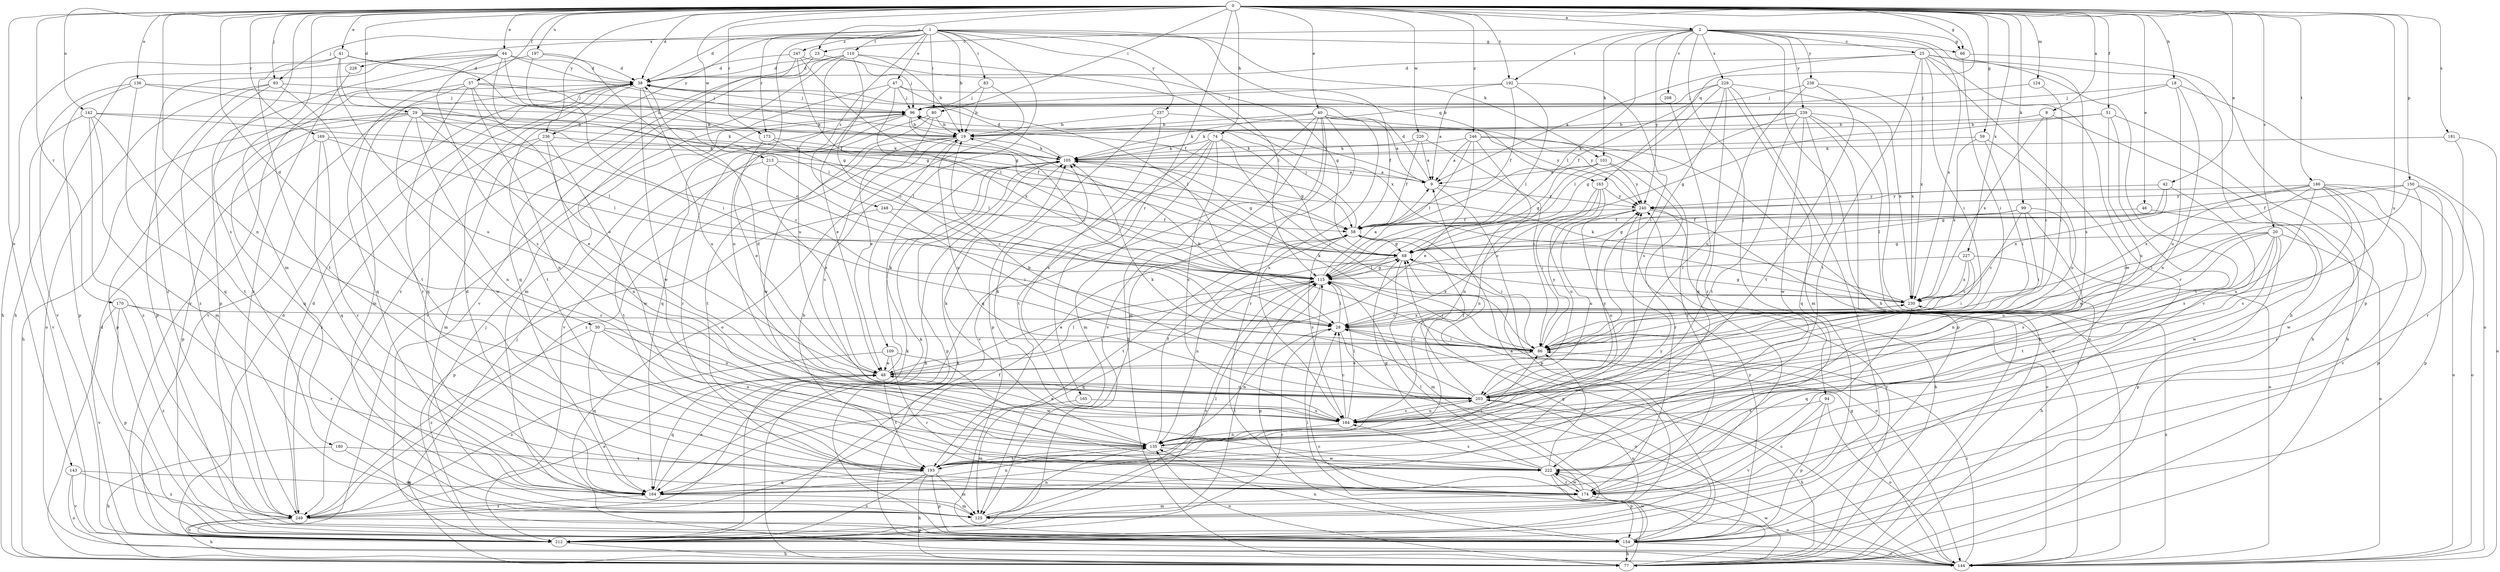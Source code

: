 strict digraph  {
0;
1;
2;
8;
9;
18;
19;
20;
23;
25;
28;
29;
30;
38;
40;
41;
42;
44;
46;
47;
48;
51;
57;
58;
59;
66;
68;
74;
77;
80;
83;
86;
93;
94;
96;
99;
101;
105;
109;
110;
115;
124;
125;
135;
136;
142;
143;
144;
150;
154;
163;
164;
165;
169;
170;
173;
174;
180;
181;
184;
186;
192;
193;
197;
203;
208;
212;
213;
220;
222;
227;
228;
229;
230;
236;
237;
238;
239;
240;
246;
247;
248;
249;
0 -> 2  [label=a];
0 -> 8  [label=a];
0 -> 18  [label=b];
0 -> 20  [label=c];
0 -> 23  [label=c];
0 -> 29  [label=d];
0 -> 30  [label=d];
0 -> 38  [label=d];
0 -> 40  [label=e];
0 -> 41  [label=e];
0 -> 42  [label=e];
0 -> 44  [label=e];
0 -> 46  [label=e];
0 -> 51  [label=f];
0 -> 57  [label=f];
0 -> 59  [label=g];
0 -> 66  [label=g];
0 -> 74  [label=h];
0 -> 80  [label=i];
0 -> 93  [label=j];
0 -> 99  [label=k];
0 -> 124  [label=m];
0 -> 125  [label=m];
0 -> 135  [label=n];
0 -> 136  [label=o];
0 -> 142  [label=o];
0 -> 143  [label=o];
0 -> 150  [label=p];
0 -> 163  [label=q];
0 -> 165  [label=r];
0 -> 169  [label=r];
0 -> 170  [label=r];
0 -> 173  [label=r];
0 -> 180  [label=s];
0 -> 181  [label=s];
0 -> 186  [label=t];
0 -> 192  [label=t];
0 -> 197  [label=u];
0 -> 203  [label=u];
0 -> 213  [label=w];
0 -> 220  [label=w];
0 -> 227  [label=x];
0 -> 236  [label=y];
0 -> 246  [label=z];
1 -> 19  [label=b];
1 -> 38  [label=d];
1 -> 47  [label=e];
1 -> 66  [label=g];
1 -> 80  [label=i];
1 -> 83  [label=i];
1 -> 93  [label=j];
1 -> 101  [label=k];
1 -> 109  [label=l];
1 -> 110  [label=l];
1 -> 115  [label=l];
1 -> 135  [label=n];
1 -> 163  [label=q];
1 -> 173  [label=r];
1 -> 228  [label=x];
1 -> 236  [label=y];
1 -> 237  [label=y];
1 -> 247  [label=z];
1 -> 248  [label=z];
2 -> 23  [label=c];
2 -> 25  [label=c];
2 -> 66  [label=g];
2 -> 77  [label=h];
2 -> 94  [label=j];
2 -> 101  [label=k];
2 -> 115  [label=l];
2 -> 184  [label=s];
2 -> 192  [label=t];
2 -> 208  [label=v];
2 -> 229  [label=x];
2 -> 230  [label=x];
2 -> 238  [label=y];
2 -> 239  [label=y];
2 -> 240  [label=y];
8 -> 19  [label=b];
8 -> 28  [label=c];
8 -> 77  [label=h];
8 -> 230  [label=x];
9 -> 38  [label=d];
9 -> 96  [label=j];
9 -> 154  [label=p];
9 -> 240  [label=y];
18 -> 19  [label=b];
18 -> 96  [label=j];
18 -> 135  [label=n];
18 -> 144  [label=o];
18 -> 203  [label=u];
19 -> 105  [label=k];
19 -> 184  [label=s];
19 -> 193  [label=t];
19 -> 203  [label=u];
19 -> 249  [label=z];
20 -> 48  [label=e];
20 -> 68  [label=g];
20 -> 144  [label=o];
20 -> 154  [label=p];
20 -> 174  [label=r];
20 -> 184  [label=s];
20 -> 193  [label=t];
20 -> 203  [label=u];
23 -> 38  [label=d];
23 -> 68  [label=g];
23 -> 249  [label=z];
25 -> 9  [label=a];
25 -> 38  [label=d];
25 -> 77  [label=h];
25 -> 86  [label=i];
25 -> 174  [label=r];
25 -> 193  [label=t];
25 -> 212  [label=v];
25 -> 222  [label=w];
25 -> 230  [label=x];
28 -> 86  [label=i];
28 -> 115  [label=l];
28 -> 135  [label=n];
28 -> 144  [label=o];
28 -> 230  [label=x];
29 -> 19  [label=b];
29 -> 28  [label=c];
29 -> 48  [label=e];
29 -> 58  [label=f];
29 -> 77  [label=h];
29 -> 105  [label=k];
29 -> 135  [label=n];
29 -> 154  [label=p];
29 -> 164  [label=q];
29 -> 222  [label=w];
30 -> 86  [label=i];
30 -> 135  [label=n];
30 -> 164  [label=q];
30 -> 203  [label=u];
30 -> 249  [label=z];
38 -> 96  [label=j];
38 -> 164  [label=q];
38 -> 193  [label=t];
38 -> 203  [label=u];
38 -> 212  [label=v];
38 -> 222  [label=w];
40 -> 9  [label=a];
40 -> 19  [label=b];
40 -> 77  [label=h];
40 -> 105  [label=k];
40 -> 125  [label=m];
40 -> 164  [label=q];
40 -> 174  [label=r];
40 -> 184  [label=s];
40 -> 212  [label=v];
40 -> 240  [label=y];
41 -> 38  [label=d];
41 -> 58  [label=f];
41 -> 68  [label=g];
41 -> 77  [label=h];
41 -> 193  [label=t];
41 -> 203  [label=u];
42 -> 115  [label=l];
42 -> 184  [label=s];
42 -> 230  [label=x];
42 -> 240  [label=y];
44 -> 38  [label=d];
44 -> 58  [label=f];
44 -> 68  [label=g];
44 -> 77  [label=h];
44 -> 115  [label=l];
44 -> 154  [label=p];
44 -> 184  [label=s];
44 -> 249  [label=z];
46 -> 58  [label=f];
46 -> 222  [label=w];
47 -> 48  [label=e];
47 -> 58  [label=f];
47 -> 96  [label=j];
47 -> 115  [label=l];
47 -> 212  [label=v];
47 -> 230  [label=x];
48 -> 105  [label=k];
48 -> 115  [label=l];
48 -> 164  [label=q];
48 -> 193  [label=t];
48 -> 203  [label=u];
51 -> 19  [label=b];
51 -> 68  [label=g];
51 -> 77  [label=h];
51 -> 193  [label=t];
51 -> 203  [label=u];
57 -> 48  [label=e];
57 -> 96  [label=j];
57 -> 105  [label=k];
57 -> 125  [label=m];
57 -> 135  [label=n];
57 -> 164  [label=q];
57 -> 174  [label=r];
58 -> 68  [label=g];
58 -> 86  [label=i];
58 -> 96  [label=j];
58 -> 184  [label=s];
58 -> 193  [label=t];
59 -> 86  [label=i];
59 -> 105  [label=k];
59 -> 203  [label=u];
59 -> 230  [label=x];
66 -> 86  [label=i];
66 -> 154  [label=p];
68 -> 115  [label=l];
68 -> 125  [label=m];
68 -> 135  [label=n];
68 -> 144  [label=o];
74 -> 68  [label=g];
74 -> 86  [label=i];
74 -> 105  [label=k];
74 -> 125  [label=m];
74 -> 184  [label=s];
74 -> 193  [label=t];
74 -> 212  [label=v];
77 -> 28  [label=c];
77 -> 38  [label=d];
77 -> 96  [label=j];
77 -> 105  [label=k];
77 -> 115  [label=l];
77 -> 135  [label=n];
77 -> 222  [label=w];
77 -> 240  [label=y];
80 -> 19  [label=b];
80 -> 48  [label=e];
80 -> 212  [label=v];
80 -> 222  [label=w];
83 -> 19  [label=b];
83 -> 96  [label=j];
83 -> 144  [label=o];
86 -> 19  [label=b];
86 -> 28  [label=c];
86 -> 48  [label=e];
86 -> 105  [label=k];
86 -> 240  [label=y];
93 -> 96  [label=j];
93 -> 144  [label=o];
93 -> 154  [label=p];
93 -> 193  [label=t];
93 -> 249  [label=z];
94 -> 144  [label=o];
94 -> 154  [label=p];
94 -> 184  [label=s];
94 -> 212  [label=v];
96 -> 19  [label=b];
96 -> 28  [label=c];
96 -> 164  [label=q];
96 -> 174  [label=r];
99 -> 28  [label=c];
99 -> 58  [label=f];
99 -> 68  [label=g];
99 -> 86  [label=i];
99 -> 135  [label=n];
99 -> 144  [label=o];
101 -> 9  [label=a];
101 -> 68  [label=g];
101 -> 135  [label=n];
101 -> 174  [label=r];
101 -> 240  [label=y];
105 -> 9  [label=a];
105 -> 38  [label=d];
105 -> 68  [label=g];
105 -> 154  [label=p];
109 -> 48  [label=e];
109 -> 174  [label=r];
109 -> 222  [label=w];
109 -> 249  [label=z];
110 -> 19  [label=b];
110 -> 28  [label=c];
110 -> 38  [label=d];
110 -> 125  [label=m];
110 -> 203  [label=u];
110 -> 212  [label=v];
110 -> 230  [label=x];
115 -> 9  [label=a];
115 -> 48  [label=e];
115 -> 68  [label=g];
115 -> 86  [label=i];
115 -> 154  [label=p];
115 -> 164  [label=q];
115 -> 212  [label=v];
115 -> 230  [label=x];
124 -> 86  [label=i];
124 -> 96  [label=j];
125 -> 9  [label=a];
125 -> 115  [label=l];
125 -> 135  [label=n];
125 -> 203  [label=u];
135 -> 58  [label=f];
135 -> 105  [label=k];
135 -> 193  [label=t];
135 -> 222  [label=w];
136 -> 19  [label=b];
136 -> 96  [label=j];
136 -> 154  [label=p];
136 -> 164  [label=q];
136 -> 212  [label=v];
142 -> 19  [label=b];
142 -> 115  [label=l];
142 -> 125  [label=m];
142 -> 193  [label=t];
142 -> 212  [label=v];
142 -> 249  [label=z];
143 -> 144  [label=o];
143 -> 164  [label=q];
143 -> 212  [label=v];
143 -> 249  [label=z];
144 -> 28  [label=c];
144 -> 68  [label=g];
144 -> 86  [label=i];
144 -> 105  [label=k];
144 -> 230  [label=x];
150 -> 58  [label=f];
150 -> 86  [label=i];
150 -> 144  [label=o];
150 -> 154  [label=p];
150 -> 174  [label=r];
150 -> 240  [label=y];
154 -> 68  [label=g];
154 -> 77  [label=h];
154 -> 135  [label=n];
154 -> 144  [label=o];
154 -> 222  [label=w];
154 -> 240  [label=y];
163 -> 28  [label=c];
163 -> 86  [label=i];
163 -> 135  [label=n];
163 -> 203  [label=u];
163 -> 240  [label=y];
164 -> 38  [label=d];
164 -> 48  [label=e];
164 -> 125  [label=m];
164 -> 135  [label=n];
164 -> 240  [label=y];
164 -> 249  [label=z];
165 -> 125  [label=m];
165 -> 184  [label=s];
169 -> 105  [label=k];
169 -> 115  [label=l];
169 -> 154  [label=p];
169 -> 164  [label=q];
169 -> 174  [label=r];
170 -> 28  [label=c];
170 -> 154  [label=p];
170 -> 174  [label=r];
170 -> 212  [label=v];
170 -> 249  [label=z];
173 -> 48  [label=e];
173 -> 105  [label=k];
173 -> 115  [label=l];
174 -> 19  [label=b];
174 -> 115  [label=l];
174 -> 125  [label=m];
174 -> 144  [label=o];
174 -> 222  [label=w];
180 -> 77  [label=h];
180 -> 125  [label=m];
180 -> 193  [label=t];
181 -> 105  [label=k];
181 -> 144  [label=o];
181 -> 174  [label=r];
184 -> 28  [label=c];
184 -> 48  [label=e];
184 -> 105  [label=k];
184 -> 115  [label=l];
184 -> 135  [label=n];
184 -> 203  [label=u];
186 -> 68  [label=g];
186 -> 86  [label=i];
186 -> 144  [label=o];
186 -> 154  [label=p];
186 -> 184  [label=s];
186 -> 203  [label=u];
186 -> 212  [label=v];
186 -> 222  [label=w];
186 -> 230  [label=x];
186 -> 240  [label=y];
192 -> 9  [label=a];
192 -> 58  [label=f];
192 -> 86  [label=i];
192 -> 96  [label=j];
192 -> 115  [label=l];
193 -> 77  [label=h];
193 -> 86  [label=i];
193 -> 125  [label=m];
193 -> 154  [label=p];
193 -> 164  [label=q];
193 -> 212  [label=v];
197 -> 28  [label=c];
197 -> 38  [label=d];
197 -> 86  [label=i];
197 -> 212  [label=v];
203 -> 19  [label=b];
203 -> 38  [label=d];
203 -> 58  [label=f];
203 -> 77  [label=h];
203 -> 105  [label=k];
203 -> 184  [label=s];
203 -> 240  [label=y];
208 -> 164  [label=q];
212 -> 28  [label=c];
212 -> 38  [label=d];
212 -> 77  [label=h];
212 -> 96  [label=j];
212 -> 105  [label=k];
212 -> 115  [label=l];
213 -> 9  [label=a];
213 -> 28  [label=c];
213 -> 48  [label=e];
213 -> 193  [label=t];
220 -> 9  [label=a];
220 -> 58  [label=f];
220 -> 86  [label=i];
220 -> 105  [label=k];
222 -> 68  [label=g];
222 -> 86  [label=i];
222 -> 154  [label=p];
222 -> 174  [label=r];
222 -> 184  [label=s];
227 -> 28  [label=c];
227 -> 77  [label=h];
227 -> 86  [label=i];
227 -> 115  [label=l];
227 -> 230  [label=x];
228 -> 249  [label=z];
229 -> 58  [label=f];
229 -> 96  [label=j];
229 -> 115  [label=l];
229 -> 125  [label=m];
229 -> 174  [label=r];
229 -> 184  [label=s];
229 -> 212  [label=v];
229 -> 230  [label=x];
230 -> 28  [label=c];
230 -> 68  [label=g];
230 -> 105  [label=k];
230 -> 164  [label=q];
236 -> 105  [label=k];
236 -> 125  [label=m];
236 -> 135  [label=n];
236 -> 222  [label=w];
236 -> 249  [label=z];
237 -> 19  [label=b];
237 -> 154  [label=p];
237 -> 184  [label=s];
237 -> 240  [label=y];
238 -> 96  [label=j];
238 -> 193  [label=t];
238 -> 203  [label=u];
238 -> 230  [label=x];
239 -> 19  [label=b];
239 -> 68  [label=g];
239 -> 77  [label=h];
239 -> 105  [label=k];
239 -> 144  [label=o];
239 -> 154  [label=p];
239 -> 164  [label=q];
239 -> 193  [label=t];
239 -> 222  [label=w];
240 -> 58  [label=f];
240 -> 77  [label=h];
240 -> 144  [label=o];
240 -> 203  [label=u];
246 -> 9  [label=a];
246 -> 48  [label=e];
246 -> 105  [label=k];
246 -> 115  [label=l];
246 -> 135  [label=n];
246 -> 144  [label=o];
246 -> 174  [label=r];
247 -> 38  [label=d];
247 -> 68  [label=g];
247 -> 96  [label=j];
247 -> 115  [label=l];
247 -> 164  [label=q];
248 -> 58  [label=f];
248 -> 86  [label=i];
248 -> 154  [label=p];
249 -> 38  [label=d];
249 -> 48  [label=e];
249 -> 58  [label=f];
249 -> 77  [label=h];
249 -> 105  [label=k];
249 -> 154  [label=p];
249 -> 212  [label=v];
}

